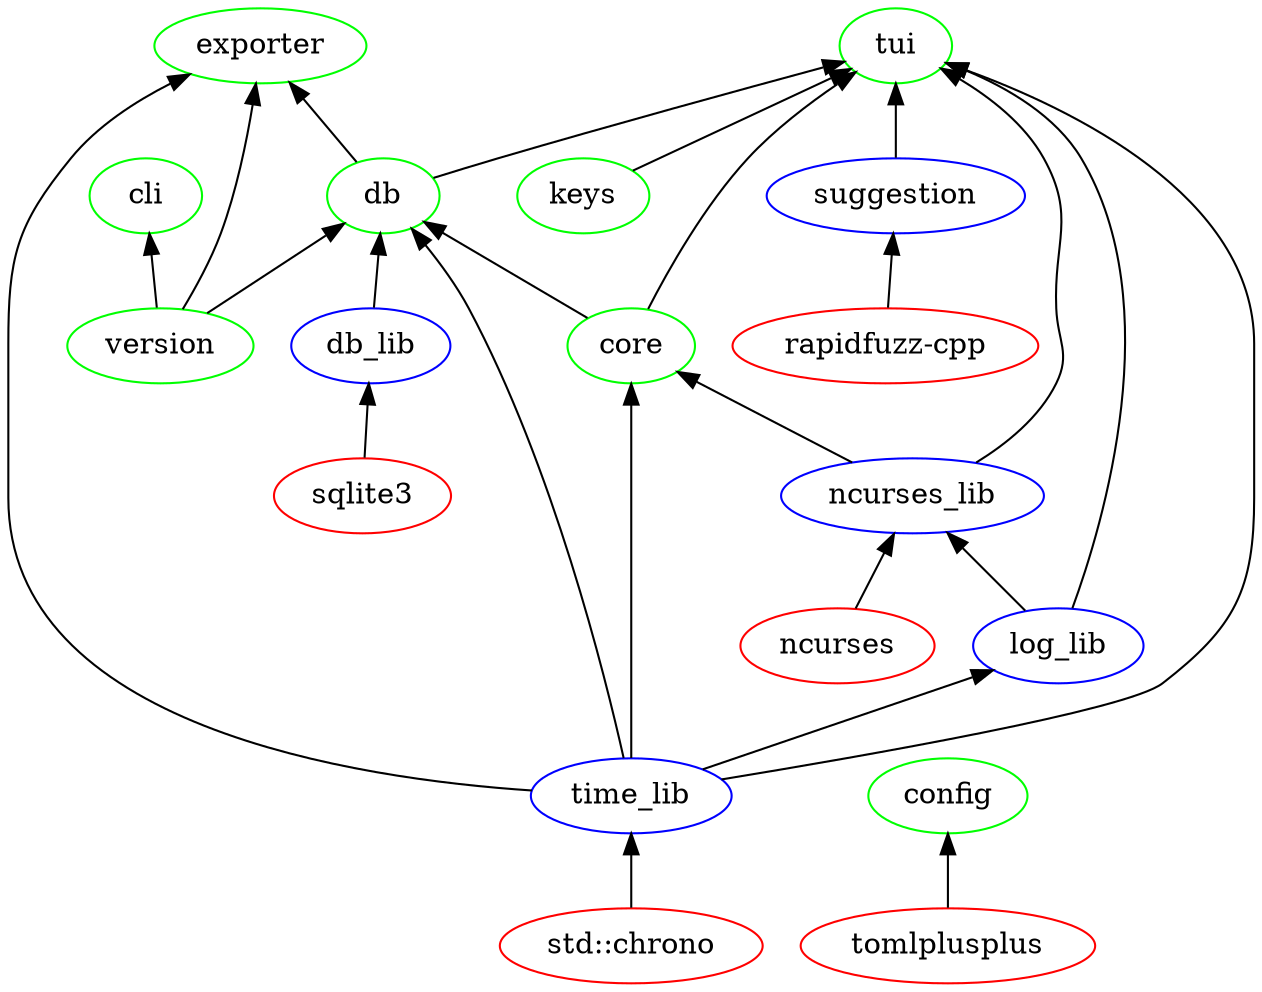 digraph modules {
    rankdir="BT"
    ncurses [label="ncurses", color="red"]
    sqlite [label="sqlite3", color="red"]
    tomlplusplus [label="tomlplusplus", color="red"]
    rapidfuzz [label="rapidfuzz-cpp", color="red"]
    chrono [label="std::chrono", color="red"]
    time_lib [label="time_lib", color="blue"]
    log_lib [label="log_lib", color="blue"]
    db_lib [label="db_lib", color="blue"]
    ncurses_lib [label="ncurses_lib", color="blue"]
    suggestion [label="suggestion", color="blue"]
    version [label="version", color="green"]
    keys [label="keys", color="green"]
    core [label="core", color="green"]
    db [label="db", color="green"]
    config [label="config", color="green"]
    exporter [label="exporter", color="green"]
    cli [label="cli", color="green"]
    tui [label="tui", color="green"]
    //main [label="main"]
  
    chrono -> time_lib
    time_lib -> log_lib
    sqlite -> db_lib
    {log_lib, ncurses} -> ncurses_lib
    rapidfuzz -> suggestion
    {time_lib, ncurses_lib} -> core
    {version, db_lib, time_lib, core} -> db
    tomlplusplus -> config
    {time_lib, db, version} -> exporter
    version -> cli
    {ncurses_lib, core, suggestion, time_lib, log_lib, keys, db} -> tui
    //{keys, cli, exporter, db, time_lib, log_lib, config, version, tui} -> main
}

